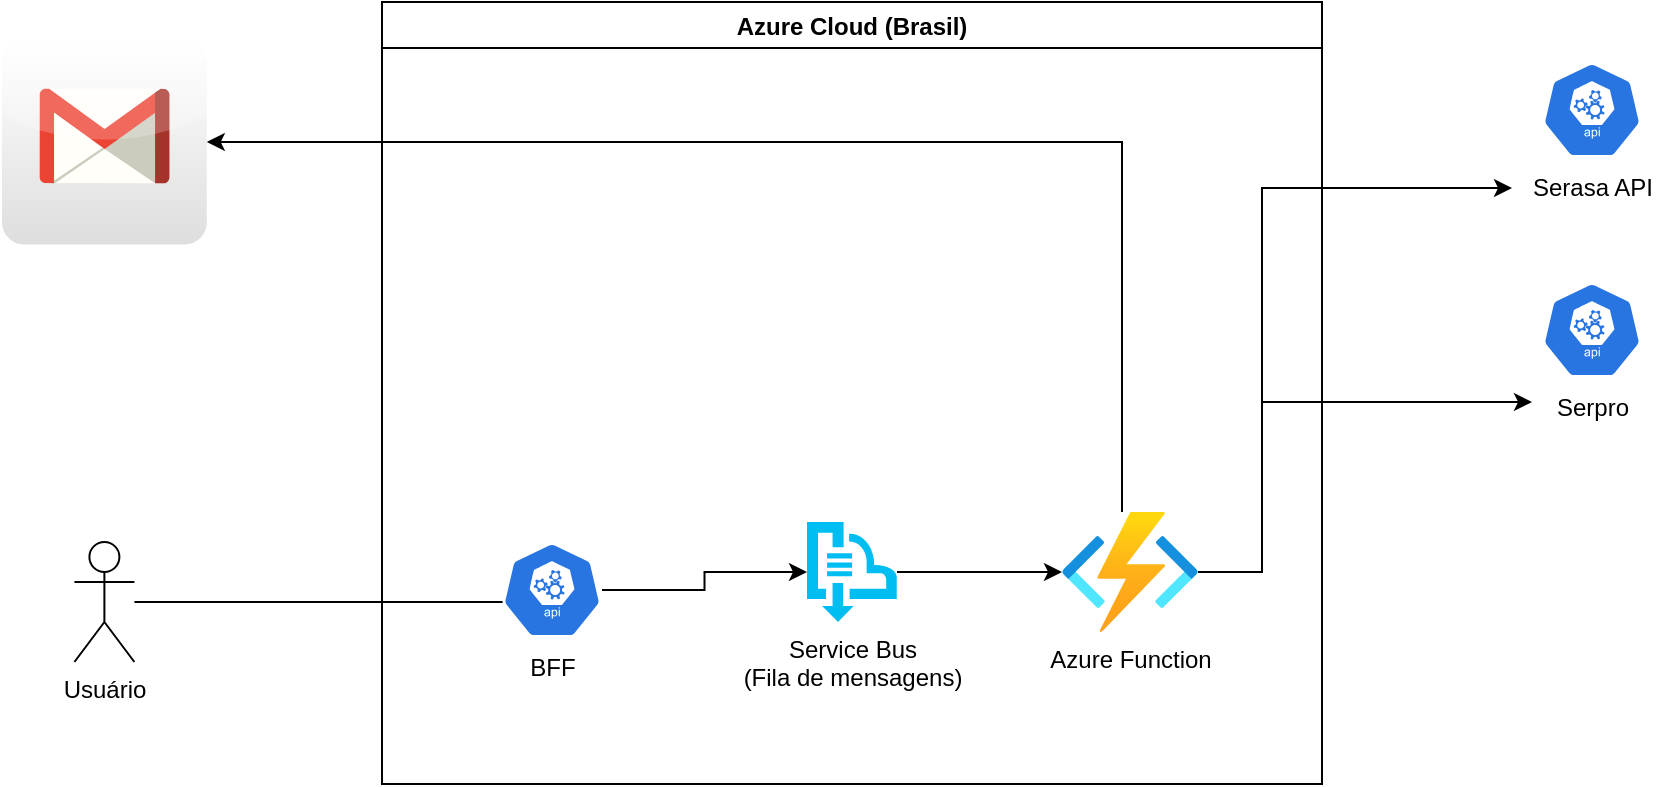 <mxfile version="20.0.4" type="device"><diagram id="fFUT2zCl0YHawX3XxISb" name="Page-1"><mxGraphModel dx="1422" dy="766" grid="1" gridSize="10" guides="1" tooltips="1" connect="1" arrows="1" fold="1" page="1" pageScale="1" pageWidth="850" pageHeight="1100" math="0" shadow="0"><root><mxCell id="0"/><mxCell id="1" parent="0"/><mxCell id="oCFdITk74KK6kVB3AF4G-10" style="edgeStyle=orthogonalEdgeStyle;rounded=0;orthogonalLoop=1;jettySize=auto;html=1;entryX=0.34;entryY=0.625;entryDx=0;entryDy=0;entryPerimeter=0;" edge="1" parent="1" source="oCFdITk74KK6kVB3AF4G-1" target="oCFdITk74KK6kVB3AF4G-7"><mxGeometry relative="1" as="geometry"/></mxCell><mxCell id="oCFdITk74KK6kVB3AF4G-1" value="Usuário" style="shape=umlActor;verticalLabelPosition=bottom;verticalAlign=top;html=1;outlineConnect=0;" vertex="1" parent="1"><mxGeometry x="196.2" y="410" width="30" height="60" as="geometry"/></mxCell><mxCell id="oCFdITk74KK6kVB3AF4G-4" value="" style="dashed=0;outlineConnect=0;html=1;align=center;labelPosition=center;verticalLabelPosition=bottom;verticalAlign=top;shape=mxgraph.webicons.gmail;gradientColor=#DFDEDE" vertex="1" parent="1"><mxGeometry x="160" y="158.8" width="102.4" height="102.4" as="geometry"/></mxCell><mxCell id="oCFdITk74KK6kVB3AF4G-5" value="Azure Cloud (Brasil)" style="swimlane;" vertex="1" parent="1"><mxGeometry x="350" y="140" width="470" height="391" as="geometry"><mxRectangle x="320" y="159" width="70" height="30" as="alternateBounds"/></mxGeometry></mxCell><mxCell id="oCFdITk74KK6kVB3AF4G-9" value="" style="group" vertex="1" connectable="0" parent="oCFdITk74KK6kVB3AF4G-5"><mxGeometry x="60" y="270" width="50" height="78" as="geometry"/></mxCell><mxCell id="oCFdITk74KK6kVB3AF4G-7" value="" style="sketch=0;html=1;dashed=0;whitespace=wrap;fillColor=#2875E2;strokeColor=#ffffff;points=[[0.005,0.63,0],[0.1,0.2,0],[0.9,0.2,0],[0.5,0,0],[0.995,0.63,0],[0.72,0.99,0],[0.5,1,0],[0.28,0.99,0]];shape=mxgraph.kubernetes.icon;prIcon=api" vertex="1" parent="oCFdITk74KK6kVB3AF4G-9"><mxGeometry width="50" height="48" as="geometry"/></mxCell><mxCell id="oCFdITk74KK6kVB3AF4G-8" value="BFF" style="text;html=1;align=center;verticalAlign=middle;resizable=0;points=[];autosize=1;strokeColor=none;fillColor=none;" vertex="1" parent="oCFdITk74KK6kVB3AF4G-9"><mxGeometry y="48" width="50" height="30" as="geometry"/></mxCell><mxCell id="oCFdITk74KK6kVB3AF4G-20" value="Service Bus&lt;br&gt;(Fila de mensagens)" style="verticalLabelPosition=bottom;html=1;verticalAlign=top;align=center;strokeColor=none;fillColor=#00BEF2;shape=mxgraph.azure.service_bus;pointerEvents=1;" vertex="1" parent="oCFdITk74KK6kVB3AF4G-5"><mxGeometry x="212.5" y="260" width="45" height="50" as="geometry"/></mxCell><mxCell id="oCFdITk74KK6kVB3AF4G-23" style="edgeStyle=orthogonalEdgeStyle;rounded=0;orthogonalLoop=1;jettySize=auto;html=1;" edge="1" parent="oCFdITk74KK6kVB3AF4G-5" source="oCFdITk74KK6kVB3AF4G-7" target="oCFdITk74KK6kVB3AF4G-20"><mxGeometry relative="1" as="geometry"/></mxCell><mxCell id="oCFdITk74KK6kVB3AF4G-25" value="Azure Function" style="aspect=fixed;html=1;points=[];align=center;image;fontSize=12;image=img/lib/azure2/compute/Function_Apps.svg;" vertex="1" parent="oCFdITk74KK6kVB3AF4G-5"><mxGeometry x="340" y="255" width="68" height="60" as="geometry"/></mxCell><mxCell id="oCFdITk74KK6kVB3AF4G-24" style="edgeStyle=orthogonalEdgeStyle;rounded=0;orthogonalLoop=1;jettySize=auto;html=1;" edge="1" parent="oCFdITk74KK6kVB3AF4G-5" source="oCFdITk74KK6kVB3AF4G-20" target="oCFdITk74KK6kVB3AF4G-25"><mxGeometry relative="1" as="geometry"><mxPoint x="300" y="210" as="targetPoint"/></mxGeometry></mxCell><mxCell id="oCFdITk74KK6kVB3AF4G-14" value="" style="group" vertex="1" connectable="0" parent="1"><mxGeometry x="915" y="170" width="80" height="78" as="geometry"/></mxCell><mxCell id="oCFdITk74KK6kVB3AF4G-12" value="" style="sketch=0;html=1;dashed=0;whitespace=wrap;fillColor=#2875E2;strokeColor=#ffffff;points=[[0.005,0.63,0],[0.1,0.2,0],[0.9,0.2,0],[0.5,0,0],[0.995,0.63,0],[0.72,0.99,0],[0.5,1,0],[0.28,0.99,0]];shape=mxgraph.kubernetes.icon;prIcon=api" vertex="1" parent="oCFdITk74KK6kVB3AF4G-14"><mxGeometry x="15" width="50" height="48" as="geometry"/></mxCell><mxCell id="oCFdITk74KK6kVB3AF4G-13" value="Serasa API" style="text;html=1;align=center;verticalAlign=middle;resizable=0;points=[];autosize=1;strokeColor=none;fillColor=none;" vertex="1" parent="oCFdITk74KK6kVB3AF4G-14"><mxGeometry y="48" width="80" height="30" as="geometry"/></mxCell><mxCell id="oCFdITk74KK6kVB3AF4G-18" value="" style="group" vertex="1" connectable="0" parent="1"><mxGeometry x="925" y="280" width="60" height="78" as="geometry"/></mxCell><mxCell id="oCFdITk74KK6kVB3AF4G-16" value="" style="sketch=0;html=1;dashed=0;whitespace=wrap;fillColor=#2875E2;strokeColor=#ffffff;points=[[0.005,0.63,0],[0.1,0.2,0],[0.9,0.2,0],[0.5,0,0],[0.995,0.63,0],[0.72,0.99,0],[0.5,1,0],[0.28,0.99,0]];shape=mxgraph.kubernetes.icon;prIcon=api" vertex="1" parent="oCFdITk74KK6kVB3AF4G-18"><mxGeometry x="5" width="50" height="48" as="geometry"/></mxCell><mxCell id="oCFdITk74KK6kVB3AF4G-17" value="Serpro" style="text;html=1;align=center;verticalAlign=middle;resizable=0;points=[];autosize=1;strokeColor=none;fillColor=none;" vertex="1" parent="oCFdITk74KK6kVB3AF4G-18"><mxGeometry y="48" width="60" height="30" as="geometry"/></mxCell><mxCell id="oCFdITk74KK6kVB3AF4G-28" style="edgeStyle=orthogonalEdgeStyle;rounded=0;orthogonalLoop=1;jettySize=auto;html=1;" edge="1" parent="1" source="oCFdITk74KK6kVB3AF4G-25" target="oCFdITk74KK6kVB3AF4G-13"><mxGeometry relative="1" as="geometry"><Array as="points"><mxPoint x="790" y="425"/><mxPoint x="790" y="233"/></Array></mxGeometry></mxCell><mxCell id="oCFdITk74KK6kVB3AF4G-29" style="edgeStyle=orthogonalEdgeStyle;rounded=0;orthogonalLoop=1;jettySize=auto;html=1;" edge="1" parent="1" source="oCFdITk74KK6kVB3AF4G-25" target="oCFdITk74KK6kVB3AF4G-17"><mxGeometry relative="1" as="geometry"><Array as="points"><mxPoint x="790" y="425"/><mxPoint x="790" y="340"/></Array></mxGeometry></mxCell><mxCell id="oCFdITk74KK6kVB3AF4G-30" style="edgeStyle=orthogonalEdgeStyle;rounded=0;orthogonalLoop=1;jettySize=auto;html=1;" edge="1" parent="1" source="oCFdITk74KK6kVB3AF4G-25" target="oCFdITk74KK6kVB3AF4G-4"><mxGeometry relative="1" as="geometry"><Array as="points"><mxPoint x="720" y="210"/></Array></mxGeometry></mxCell></root></mxGraphModel></diagram></mxfile>